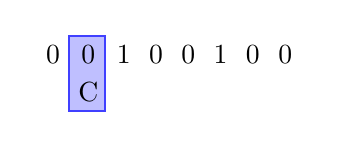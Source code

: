 \begin{tikzpicture}
    \matrix (m) at (0,0) [matrix of nodes] {
        0 & 0 & 1 & 0 & 0 & 1 & 0 & 0 \\
          & C &   &   &   &  \\
    };

    \begin{pgfonlayer}{background}
        \draw[draw=blue!75,fill=blue!25,thick] (m-2-2.south west) rectangle (m-1-2.north east);
    \end{pgfonlayer}
\end{tikzpicture}
